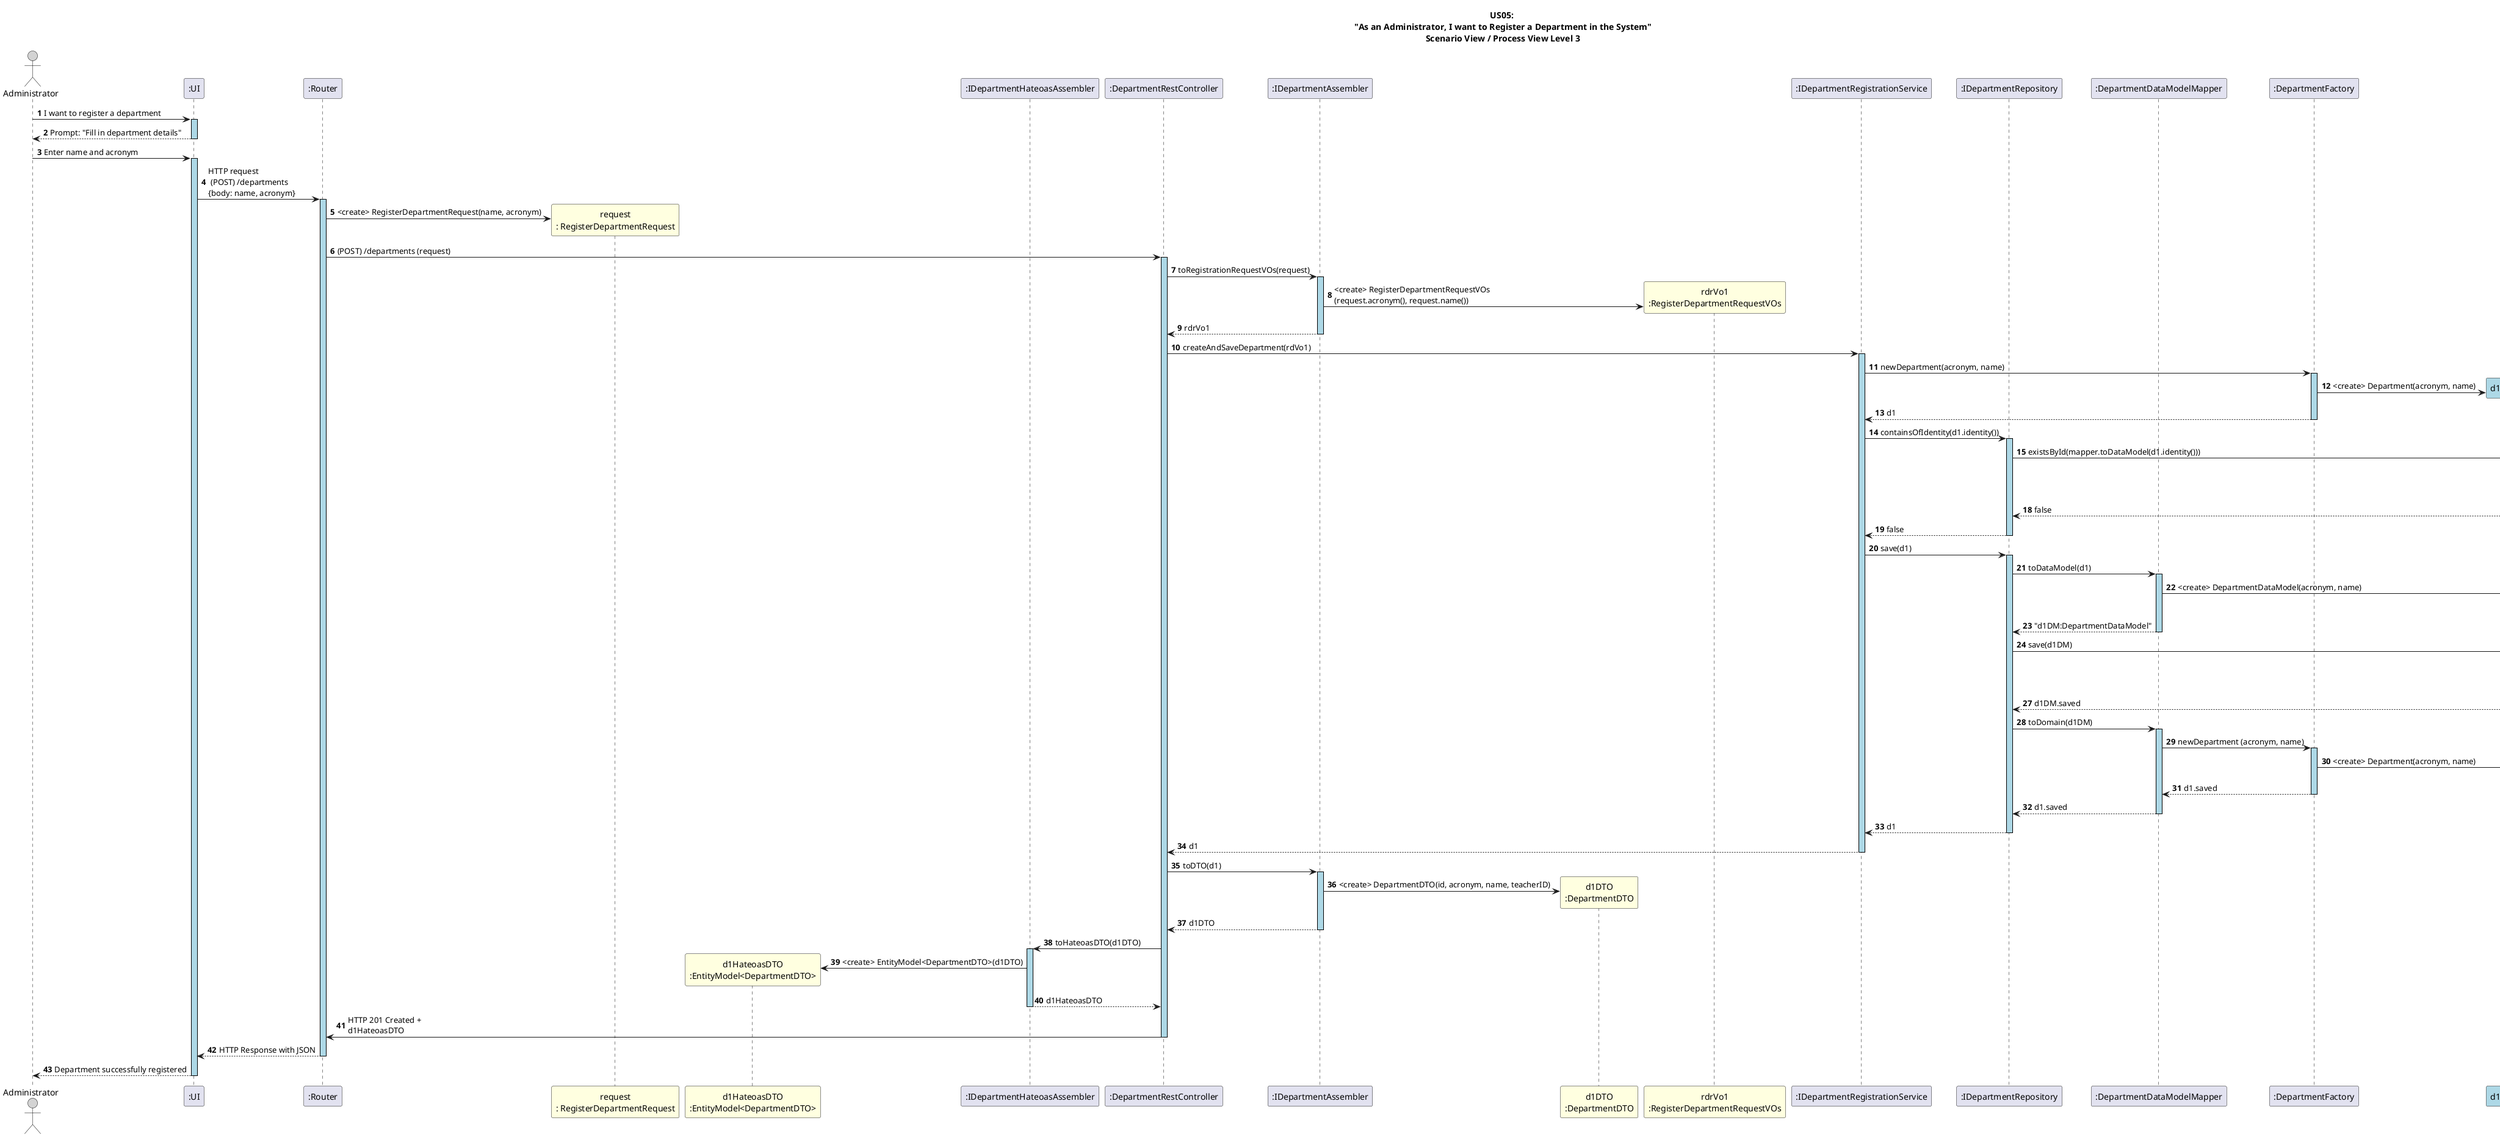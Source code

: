 @startuml

title US05: \n"As an Administrator, I want to Register a Department in the System"\nScenario View / Process View Level 3

autonumber
skinparam sequence {
    LifelineBorderColor black
    LifelineBackgroundColor LightBlue
    ActorBorderColor black
    ActorBackgroundColor LightGray
    GroupBorderColor #cccccc
    GroupBackgroundColor #f2f2f2
}

actor "Administrator" as Administrator
participant ":UI" as UI
participant ":Router" as Router
participant "request\n: RegisterDepartmentRequest" as RequestJson #LightYellow
participant "d1HateoasDTO\n:EntityModel<DepartmentDTO>" as DepartmentHateoasDTO #LightYellow
participant ":IDepartmentHateoasAssembler" as HAAssembler
participant ":DepartmentRestController" as Controller
participant ":IDepartmentAssembler" as Mapper
participant "d1DTO\n:DepartmentDTO" as DepartmentDTO #LightYellow
participant "rdrVo1\n:RegisterDepartmentRequestVOs" as Request #LightYellow
participant ":IDepartmentRegistrationService" as Service
participant ":IDepartmentRepository" as Repository
participant ":DepartmentDataModelMapper" as DataModelMapper
participant ":DepartmentFactory" as Factory
participant "d1:Department" as Department #LightBlue
participant "d1DM\n:DepartmentDataModel" as DepartmentDataModel #LightYellow
participant "d1.saved:Department" as Department2 #LightBlue
participant ":IDepartmentSpringDataRepository" as SpringDataRepo


Administrator -> UI ++: I want to register a department
UI --> Administrator --: Prompt: "Fill in department details"
Administrator -> UI ++: Enter name and acronym



UI -> Router ++: HTTP request \n (POST) /departments\n{body: name, acronym}
Router -> RequestJson **: <create> RegisterDepartmentRequest(name, acronym)
Router -> Controller ++: (POST) /departments (request)


Controller -> Mapper ++: toRegistrationRequestVOs(request)
Mapper -> Request **: <create> RegisterDepartmentRequestVOs\n(request.acronym(), request.name())
Mapper --> Controller --: rdrVo1


Controller -> Service ++: createAndSaveDepartment(rdVo1)



Service -> Factory ++: newDepartment(acronym, name)
Factory -> Department **: <create> Department(acronym, name)
Factory --> Service --: d1


Service -> Repository ++: containsOfIdentity(d1.identity())
Repository -> SpringDataRepo ++: existsById(mapper.toDataModel(d1.identity()))
SpringDataRepo ->o] : existsById
SpringDataRepo <--o] : false
SpringDataRepo --> Repository --: false
Repository --> Service --: false


Service -> Repository ++: save(d1)


Repository -> DataModelMapper ++: toDataModel(d1)
DataModelMapper -> DepartmentDataModel **: <create> DepartmentDataModel(acronym, name)
DataModelMapper --> Repository --: "d1DM:DepartmentDataModel"

Repository -> SpringDataRepo ++: save(d1DM)
SpringDataRepo ->o] : INSERT d1DM INTO departments
SpringDataRepo <--o] : d1DM saved
SpringDataRepo --> Repository --: d1DM.saved

Repository -> DataModelMapper ++: toDomain(d1DM)
DataModelMapper -> Factory ++: newDepartment (acronym, name)
Factory -> Department2 **: <create> Department(acronym, name)
Factory --> DataModelMapper --: d1.saved
DataModelMapper --> Repository --: d1.saved

Repository --> Service --: d1
Service --> Controller --: d1


Controller -> Mapper ++: toDTO(d1)
Mapper -> DepartmentDTO **: <create> DepartmentDTO(id, acronym, name, teacherID)
Mapper --> Controller --: d1DTO
Controller -> HAAssembler ++: toHateoasDTO(d1DTO)
HAAssembler -> DepartmentHateoasDTO **: <create> EntityModel<DepartmentDTO>(d1DTO)
HAAssembler --> Controller --: d1HateoasDTO

Controller -> Router --: HTTP 201 Created + \nd1HateoasDTO
Router --> UI --: HTTP Response with JSON

UI --> Administrator --: Department successfully registered

@enduml
